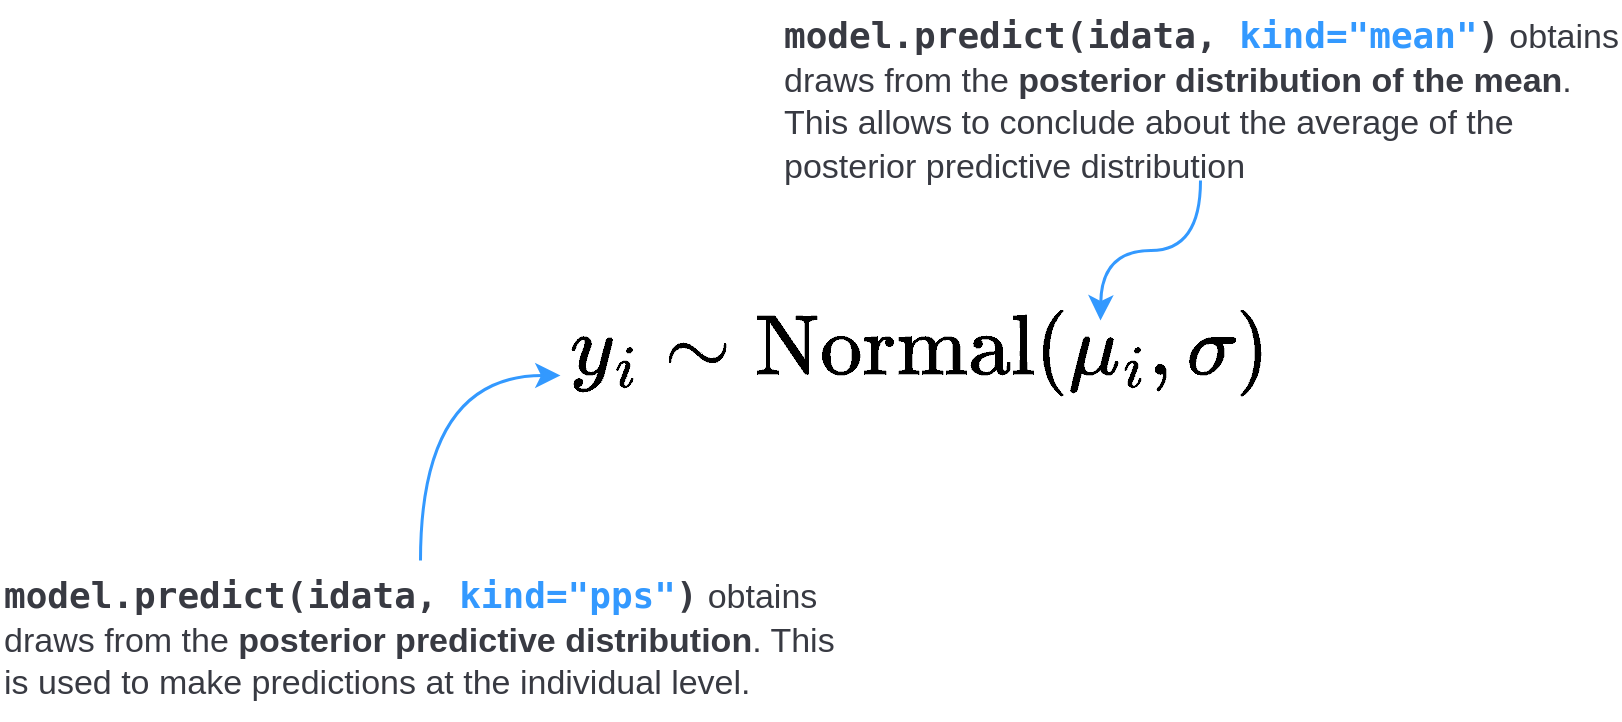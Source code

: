 <mxfile version="20.3.0" type="device"><diagram id="BdMO2mBEAHJevtJvDig9" name="Page-1"><mxGraphModel dx="1787" dy="606" grid="1" gridSize="10" guides="1" tooltips="1" connect="1" arrows="1" fold="1" page="1" pageScale="1" pageWidth="850" pageHeight="1100" math="1" shadow="0"><root><mxCell id="0"/><mxCell id="1" parent="0"/><mxCell id="HbIWWyOtc05QQfm15qAW-4" value="$$y_i \sim \text{Normal}(\mu_i, \sigma)$$" style="text;html=1;strokeColor=none;fillColor=none;align=center;verticalAlign=middle;whiteSpace=wrap;rounded=0;fontSize=36;" vertex="1" parent="1"><mxGeometry x="240" y="210" width="360" height="50" as="geometry"/></mxCell><mxCell id="HbIWWyOtc05QQfm15qAW-15" style="edgeStyle=orthogonalEdgeStyle;curved=1;rounded=0;orthogonalLoop=1;jettySize=auto;html=1;entryX=0;entryY=0.75;entryDx=0;entryDy=0;strokeColor=#3399FF;strokeWidth=1.5;fontFamily=Helvetica;fontSize=17;fontColor=#383A42;startSize=7;endSize=8;elbow=vertical;" edge="1" parent="1" source="HbIWWyOtc05QQfm15qAW-10" target="HbIWWyOtc05QQfm15qAW-4"><mxGeometry relative="1" as="geometry"/></mxCell><mxCell id="HbIWWyOtc05QQfm15qAW-10" value="&lt;div style=&quot;&quot;&gt;&lt;b&gt;&lt;span style=&quot;background-color: initial; color: rgb(56, 58, 66); font-family: &amp;quot;Cascadia Code&amp;quot;, &amp;quot;Droid Sans Mono&amp;quot;, &amp;quot;monospace&amp;quot;, monospace;&quot;&gt;model.predict(idata,&amp;nbsp;&lt;/span&gt;&lt;font style=&quot;background-color: initial;&quot; color=&quot;#3399ff&quot;&gt;&lt;span style=&quot;font-family: &amp;quot;Cascadia Code&amp;quot;, &amp;quot;Droid Sans Mono&amp;quot;, &amp;quot;monospace&amp;quot;, monospace;&quot;&gt;kind&lt;/span&gt;&lt;span style=&quot;font-family: &amp;quot;Cascadia Code&amp;quot;, &amp;quot;Droid Sans Mono&amp;quot;, &amp;quot;monospace&amp;quot;, monospace;&quot;&gt;=&lt;/span&gt;&lt;span style=&quot;font-family: &amp;quot;Cascadia Code&amp;quot;, &amp;quot;Droid Sans Mono&amp;quot;, &amp;quot;monospace&amp;quot;, monospace;&quot;&gt;&quot;pps&quot;&lt;/span&gt;&lt;/font&gt;&lt;/b&gt;&lt;span style=&quot;background-color: initial; color: rgb(56, 58, 66);&quot;&gt;&lt;b style=&quot;font-family: &amp;quot;Cascadia Code&amp;quot;, &amp;quot;Droid Sans Mono&amp;quot;, &amp;quot;monospace&amp;quot;, monospace;&quot;&gt;)&lt;/b&gt; &lt;font style=&quot;font-size: 17px;&quot;&gt;obtains draws from the &lt;b&gt;posterior predictive distribution&lt;/b&gt;. This is used to make predictions at the individual level.&lt;/font&gt;&lt;/span&gt;&lt;/div&gt;" style="text;html=1;strokeColor=none;fillColor=none;align=left;verticalAlign=top;whiteSpace=wrap;rounded=0;labelBackgroundColor=none;fontSize=18;" vertex="1" parent="1"><mxGeometry x="-40" y="340" width="420" height="80" as="geometry"/></mxCell><mxCell id="HbIWWyOtc05QQfm15qAW-16" style="edgeStyle=orthogonalEdgeStyle;curved=1;rounded=0;orthogonalLoop=1;jettySize=auto;html=1;strokeColor=#3399FF;strokeWidth=1.5;fontFamily=Helvetica;fontSize=17;fontColor=#383A42;startSize=7;endSize=8;elbow=vertical;" edge="1" parent="1" source="HbIWWyOtc05QQfm15qAW-12"><mxGeometry relative="1" as="geometry"><mxPoint x="510" y="220" as="targetPoint"/></mxGeometry></mxCell><mxCell id="HbIWWyOtc05QQfm15qAW-12" value="&lt;div style=&quot;&quot;&gt;&lt;b&gt;&lt;span style=&quot;background-color: initial; color: rgb(56, 58, 66); font-family: &amp;quot;Cascadia Code&amp;quot;, &amp;quot;Droid Sans Mono&amp;quot;, &amp;quot;monospace&amp;quot;, monospace;&quot;&gt;model.predict(idata,&amp;nbsp;&lt;/span&gt;&lt;font style=&quot;background-color: initial;&quot; color=&quot;#3399ff&quot;&gt;&lt;span style=&quot;font-family: &amp;quot;Cascadia Code&amp;quot;, &amp;quot;Droid Sans Mono&amp;quot;, &amp;quot;monospace&amp;quot;, monospace;&quot;&gt;kind&lt;/span&gt;&lt;span style=&quot;font-family: &amp;quot;Cascadia Code&amp;quot;, &amp;quot;Droid Sans Mono&amp;quot;, &amp;quot;monospace&amp;quot;, monospace;&quot;&gt;=&lt;/span&gt;&lt;span style=&quot;font-family: &amp;quot;Cascadia Code&amp;quot;, &amp;quot;Droid Sans Mono&amp;quot;, &amp;quot;monospace&amp;quot;, monospace;&quot;&gt;&quot;mean&quot;&lt;/span&gt;&lt;/font&gt;&lt;/b&gt;&lt;span style=&quot;background-color: initial; color: rgb(56, 58, 66);&quot;&gt;&lt;b style=&quot;font-family: &amp;quot;Cascadia Code&amp;quot;, &amp;quot;Droid Sans Mono&amp;quot;, &amp;quot;monospace&amp;quot;, monospace;&quot;&gt;)&lt;/b&gt; &lt;font style=&quot;font-size: 17px;&quot;&gt;obtains draws from the &lt;b&gt;posterior distribution of the mean&lt;/b&gt;. This allows to conclude about the average of the posterior predictive distribution&amp;nbsp;&lt;/font&gt;&lt;/span&gt;&lt;/div&gt;" style="text;html=1;strokeColor=none;fillColor=none;align=left;verticalAlign=top;whiteSpace=wrap;rounded=0;labelBackgroundColor=none;fontSize=18;" vertex="1" parent="1"><mxGeometry x="350" y="60" width="420" height="90" as="geometry"/></mxCell></root></mxGraphModel></diagram></mxfile>